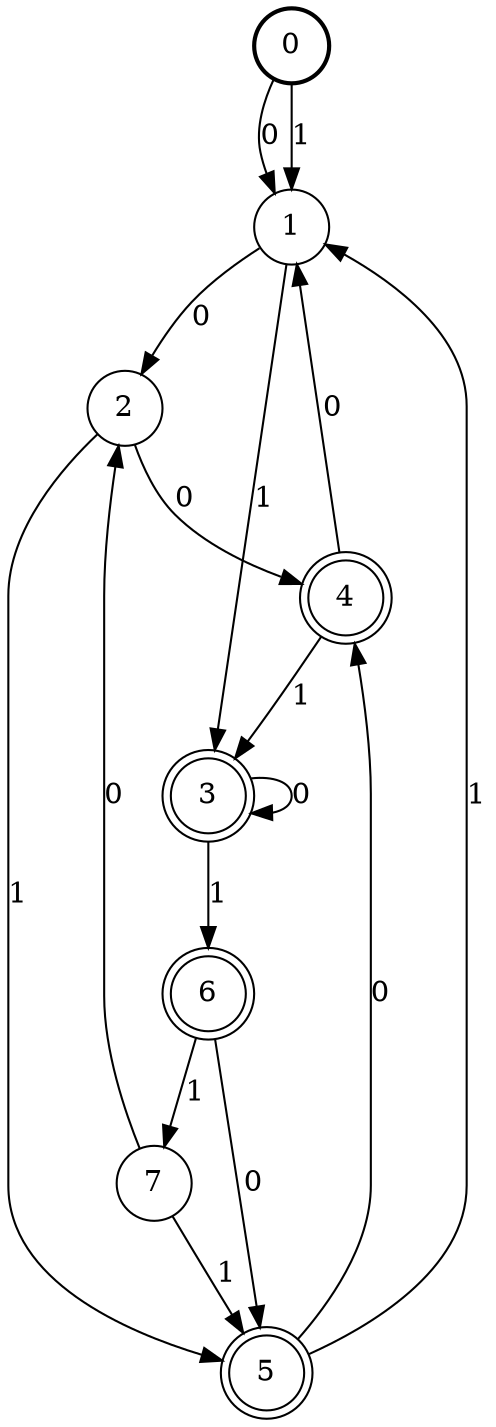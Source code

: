 digraph Automat {
    node [shape = circle];
    0 [style = "bold"];
    0 -> 1 [label = "0"];
    0 -> 1 [label = "1"];
    1 -> 2 [label = "0"];
    1 -> 3 [label = "1"];
    2 -> 4 [label = "0"];
    2 -> 5 [label = "1"];
    3 [peripheries=2]
    3 -> 3 [label = "0"];
    3 -> 6 [label = "1"];
    4 [peripheries=2]
    4 -> 1 [label = "0"];
    4 -> 3 [label = "1"];
    5 [peripheries=2]
    5 -> 4 [label = "0"];
    5 -> 1 [label = "1"];
    6 [peripheries=2]
    6 -> 5 [label = "0"];
    6 -> 7 [label = "1"];
    7 -> 2 [label = "0"];
    7 -> 5 [label = "1"];
}
